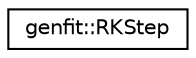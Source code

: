 digraph "Graphical Class Hierarchy"
{
 // LATEX_PDF_SIZE
  edge [fontname="Helvetica",fontsize="10",labelfontname="Helvetica",labelfontsize="10"];
  node [fontname="Helvetica",fontsize="10",shape=record];
  rankdir="LR";
  Node0 [label="genfit::RKStep",height=0.2,width=0.4,color="black", fillcolor="white", style="filled",URL="$structgenfit_1_1RKStep.html",tooltip="Helper for RKTrackRep."];
}
